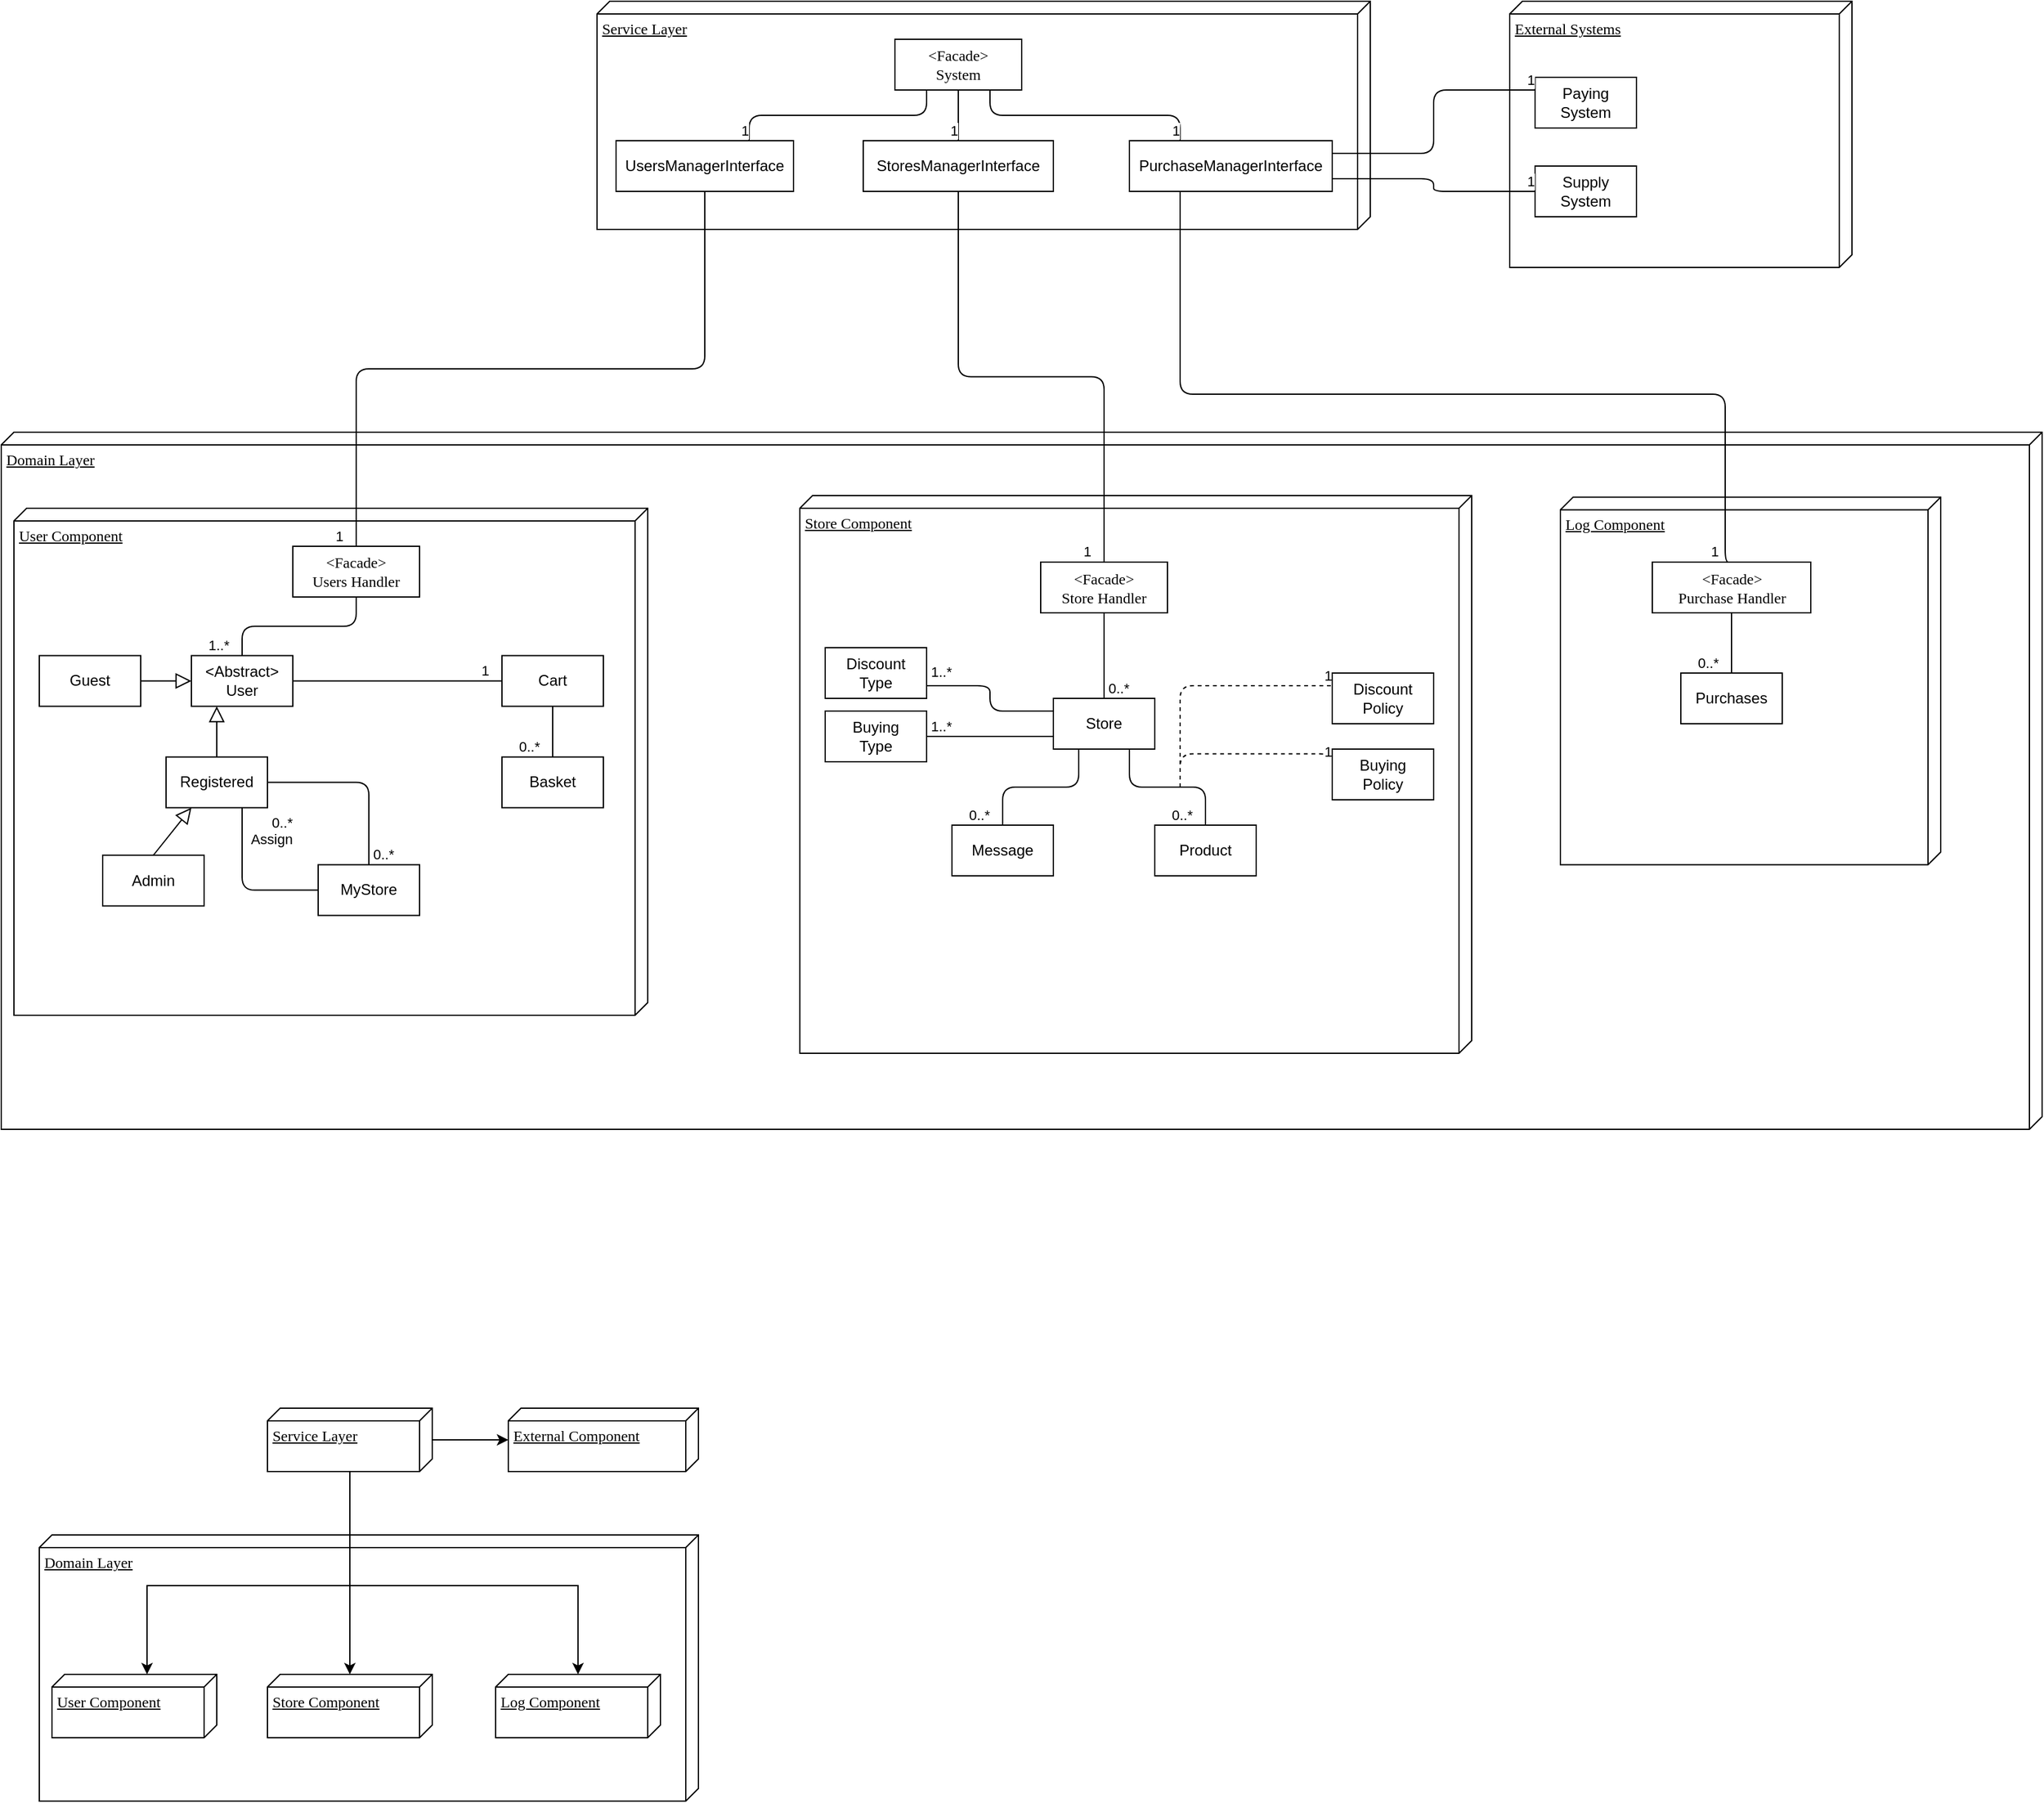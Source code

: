 <mxfile version="14.4.8" type="google"><diagram id="UFkaz0-nG9crANnGbjkB" name="Page-1"><mxGraphModel dx="1038" dy="1648" grid="1" gridSize="10" guides="1" tooltips="1" connect="1" arrows="1" fold="1" page="1" pageScale="1" pageWidth="850" pageHeight="1100" math="0" shadow="0"><root><mxCell id="0"/><mxCell id="1" parent="0"/><mxCell id="nAsPWPn1-mbtbSbgInxz-37" value="Domain Layer" style="verticalAlign=top;align=left;spacingTop=8;spacingLeft=2;spacingRight=12;shape=cube;size=10;direction=south;fontStyle=4;html=1;rounded=0;shadow=0;comic=0;labelBackgroundColor=none;strokeWidth=1;fontFamily=Verdana;fontSize=12" vertex="1" parent="1"><mxGeometry x="60" y="130" width="520" height="210" as="geometry"/></mxCell><mxCell id="325_IgsPmbMJhsMmilJK-38" value="External Systems" style="verticalAlign=top;align=left;spacingTop=8;spacingLeft=2;spacingRight=12;shape=cube;size=10;direction=south;fontStyle=4;html=1;rounded=0;shadow=0;comic=0;labelBackgroundColor=none;strokeWidth=1;fontFamily=Verdana;fontSize=12" parent="1" vertex="1"><mxGeometry x="1220" y="-1080" width="270" height="210" as="geometry"/></mxCell><mxCell id="325_IgsPmbMJhsMmilJK-17" value="Domain Layer" style="verticalAlign=top;align=left;spacingTop=8;spacingLeft=2;spacingRight=12;shape=cube;size=10;direction=south;fontStyle=4;html=1;rounded=0;shadow=0;comic=0;labelBackgroundColor=none;strokeWidth=1;fontFamily=Verdana;fontSize=12" parent="1" vertex="1"><mxGeometry x="30" y="-740" width="1610" height="550" as="geometry"/></mxCell><mxCell id="325_IgsPmbMJhsMmilJK-36" value="Supply&lt;br&gt;System" style="rounded=0;whiteSpace=wrap;html=1;" parent="1" vertex="1"><mxGeometry x="1240" y="-950" width="80" height="40" as="geometry"/></mxCell><mxCell id="325_IgsPmbMJhsMmilJK-37" value="Paying&lt;br&gt;System" style="rounded=0;whiteSpace=wrap;html=1;" parent="1" vertex="1"><mxGeometry x="1240" y="-1020" width="80" height="40" as="geometry"/></mxCell><mxCell id="a__TJJ_FYzjejBe1FO9T-1" value="Service Layer" style="verticalAlign=top;align=left;spacingTop=8;spacingLeft=2;spacingRight=12;shape=cube;size=10;direction=south;fontStyle=4;html=1;rounded=0;shadow=0;comic=0;labelBackgroundColor=none;strokeWidth=1;fontFamily=Verdana;fontSize=12" parent="1" vertex="1"><mxGeometry x="500" y="-1080" width="610" height="180" as="geometry"/></mxCell><mxCell id="a__TJJ_FYzjejBe1FO9T-5" value="StoresManagerInterface" style="rounded=0;whiteSpace=wrap;html=1;" parent="1" vertex="1"><mxGeometry x="710" y="-970" width="150" height="40" as="geometry"/></mxCell><mxCell id="a__TJJ_FYzjejBe1FO9T-6" value="UsersManagerInterface" style="rounded=0;whiteSpace=wrap;html=1;" parent="1" vertex="1"><mxGeometry x="515" y="-970" width="140" height="40" as="geometry"/></mxCell><mxCell id="a__TJJ_FYzjejBe1FO9T-7" value="PurchaseManagerInterface" style="rounded=0;whiteSpace=wrap;html=1;" parent="1" vertex="1"><mxGeometry x="920" y="-970" width="160" height="40" as="geometry"/></mxCell><mxCell id="a__TJJ_FYzjejBe1FO9T-12" value="Store Component" style="verticalAlign=top;align=left;spacingTop=8;spacingLeft=2;spacingRight=12;shape=cube;size=10;direction=south;fontStyle=4;html=1;rounded=0;shadow=0;comic=0;labelBackgroundColor=none;strokeWidth=1;fontFamily=Verdana;fontSize=12" parent="1" vertex="1"><mxGeometry x="660" y="-690" width="530" height="440" as="geometry"/></mxCell><mxCell id="325_IgsPmbMJhsMmilJK-32" value="Store" style="rounded=0;whiteSpace=wrap;html=1;" parent="1" vertex="1"><mxGeometry x="860" y="-530" width="80" height="40" as="geometry"/></mxCell><mxCell id="325_IgsPmbMJhsMmilJK-33" value="Product" style="rounded=0;whiteSpace=wrap;html=1;" parent="1" vertex="1"><mxGeometry x="940" y="-430" width="80" height="40" as="geometry"/></mxCell><mxCell id="a__TJJ_FYzjejBe1FO9T-13" value="" style="endArrow=none;html=1;edgeStyle=orthogonalEdgeStyle;exitX=0.75;exitY=1;exitDx=0;exitDy=0;entryX=0.5;entryY=0;entryDx=0;entryDy=0;" parent="1" source="325_IgsPmbMJhsMmilJK-32" target="325_IgsPmbMJhsMmilJK-33" edge="1"><mxGeometry relative="1" as="geometry"><mxPoint x="690" y="-533.75" as="sourcePoint"/><mxPoint x="690" y="-493.75" as="targetPoint"/></mxGeometry></mxCell><mxCell id="a__TJJ_FYzjejBe1FO9T-14" value="0..*" style="edgeLabel;resizable=0;html=1;align=right;verticalAlign=bottom;" parent="a__TJJ_FYzjejBe1FO9T-13" connectable="0" vertex="1"><mxGeometry x="1" relative="1" as="geometry"><mxPoint x="-10" as="offset"/></mxGeometry></mxCell><mxCell id="a__TJJ_FYzjejBe1FO9T-17" value="User Component" style="verticalAlign=top;align=left;spacingTop=8;spacingLeft=2;spacingRight=12;shape=cube;size=10;direction=south;fontStyle=4;html=1;rounded=0;shadow=0;comic=0;labelBackgroundColor=none;strokeWidth=1;fontFamily=Verdana;fontSize=12" parent="1" vertex="1"><mxGeometry x="40" y="-680" width="500" height="400" as="geometry"/></mxCell><mxCell id="325_IgsPmbMJhsMmilJK-1" value="Registered" style="rounded=0;whiteSpace=wrap;html=1;" parent="1" vertex="1"><mxGeometry x="160" y="-483.75" width="80" height="40" as="geometry"/></mxCell><mxCell id="325_IgsPmbMJhsMmilJK-2" value="Guest" style="rounded=0;whiteSpace=wrap;html=1;" parent="1" vertex="1"><mxGeometry x="60" y="-563.75" width="80" height="40" as="geometry"/></mxCell><mxCell id="325_IgsPmbMJhsMmilJK-6" value="&amp;lt;Abstract&amp;gt;&lt;br&gt;User" style="rounded=0;whiteSpace=wrap;html=1;" parent="1" vertex="1"><mxGeometry x="180" y="-563.75" width="80" height="40" as="geometry"/></mxCell><mxCell id="325_IgsPmbMJhsMmilJK-7" value="Admin" style="rounded=0;whiteSpace=wrap;html=1;" parent="1" vertex="1"><mxGeometry x="110" y="-406.25" width="80" height="40" as="geometry"/></mxCell><mxCell id="325_IgsPmbMJhsMmilJK-10" value="" style="endArrow=block;endSize=10;endFill=0;html=1;entryX=0.25;entryY=1;entryDx=0;entryDy=0;exitX=0.5;exitY=0;exitDx=0;exitDy=0;" parent="1" source="325_IgsPmbMJhsMmilJK-1" target="325_IgsPmbMJhsMmilJK-6" edge="1"><mxGeometry width="160" relative="1" as="geometry"><mxPoint x="160" y="-443.75" as="sourcePoint"/><mxPoint x="320" y="-443.75" as="targetPoint"/></mxGeometry></mxCell><mxCell id="325_IgsPmbMJhsMmilJK-11" value="" style="endArrow=block;endSize=10;endFill=0;html=1;exitX=1;exitY=0.5;exitDx=0;exitDy=0;entryX=0;entryY=0.5;entryDx=0;entryDy=0;" parent="1" source="325_IgsPmbMJhsMmilJK-2" target="325_IgsPmbMJhsMmilJK-6" edge="1"><mxGeometry width="160" relative="1" as="geometry"><mxPoint x="150" y="-473.75" as="sourcePoint"/><mxPoint x="360" y="-513.75" as="targetPoint"/></mxGeometry></mxCell><mxCell id="325_IgsPmbMJhsMmilJK-12" value="" style="endArrow=block;endSize=10;endFill=0;html=1;entryX=0.25;entryY=1;entryDx=0;entryDy=0;exitX=0.5;exitY=0;exitDx=0;exitDy=0;" parent="1" source="325_IgsPmbMJhsMmilJK-7" target="325_IgsPmbMJhsMmilJK-1" edge="1"><mxGeometry width="160" relative="1" as="geometry"><mxPoint x="150" y="-473.75" as="sourcePoint"/><mxPoint x="270" y="-513.75" as="targetPoint"/></mxGeometry></mxCell><mxCell id="325_IgsPmbMJhsMmilJK-19" value="Cart" style="rounded=0;whiteSpace=wrap;html=1;" parent="1" vertex="1"><mxGeometry x="425" y="-563.75" width="80" height="40" as="geometry"/></mxCell><mxCell id="325_IgsPmbMJhsMmilJK-20" value="Basket" style="rounded=0;whiteSpace=wrap;html=1;" parent="1" vertex="1"><mxGeometry x="425" y="-483.75" width="80" height="40" as="geometry"/></mxCell><mxCell id="325_IgsPmbMJhsMmilJK-23" value="" style="endArrow=none;html=1;edgeStyle=orthogonalEdgeStyle;exitX=1;exitY=0.5;exitDx=0;exitDy=0;entryX=0;entryY=0.5;entryDx=0;entryDy=0;" parent="1" source="325_IgsPmbMJhsMmilJK-6" target="325_IgsPmbMJhsMmilJK-19" edge="1"><mxGeometry relative="1" as="geometry"><mxPoint x="570" y="-464.25" as="sourcePoint"/><mxPoint x="730" y="-464.25" as="targetPoint"/></mxGeometry></mxCell><mxCell id="325_IgsPmbMJhsMmilJK-25" value="1" style="edgeLabel;resizable=0;html=1;align=right;verticalAlign=bottom;" parent="325_IgsPmbMJhsMmilJK-23" connectable="0" vertex="1"><mxGeometry x="1" relative="1" as="geometry"><mxPoint x="-10" as="offset"/></mxGeometry></mxCell><mxCell id="325_IgsPmbMJhsMmilJK-26" value="" style="endArrow=none;html=1;edgeStyle=orthogonalEdgeStyle;exitX=0.5;exitY=1;exitDx=0;exitDy=0;entryX=0.5;entryY=0;entryDx=0;entryDy=0;" parent="1" source="325_IgsPmbMJhsMmilJK-19" target="325_IgsPmbMJhsMmilJK-20" edge="1"><mxGeometry relative="1" as="geometry"><mxPoint x="440" y="-463.75" as="sourcePoint"/><mxPoint x="600" y="-463.75" as="targetPoint"/></mxGeometry></mxCell><mxCell id="325_IgsPmbMJhsMmilJK-28" value="0..*" style="edgeLabel;resizable=0;html=1;align=right;verticalAlign=bottom;" parent="325_IgsPmbMJhsMmilJK-26" connectable="0" vertex="1"><mxGeometry x="1" relative="1" as="geometry"><mxPoint x="-10" as="offset"/></mxGeometry></mxCell><mxCell id="325_IgsPmbMJhsMmilJK-40" value="&lt;span style=&quot;font-family: &amp;#34;verdana&amp;#34;&quot;&gt;&amp;lt;Facade&amp;gt;&lt;/span&gt;&lt;br style=&quot;font-family: &amp;#34;verdana&amp;#34;&quot;&gt;&lt;span style=&quot;font-family: &amp;#34;verdana&amp;#34;&quot;&gt;System&lt;/span&gt;" style="rounded=0;whiteSpace=wrap;html=1;" parent="1" vertex="1"><mxGeometry x="735" y="-1050" width="100" height="40" as="geometry"/></mxCell><mxCell id="325_IgsPmbMJhsMmilJK-15" value="&lt;span style=&quot;font-family: &amp;#34;verdana&amp;#34;&quot;&gt;&amp;lt;Facade&amp;gt;&lt;/span&gt;&lt;br style=&quot;font-family: &amp;#34;verdana&amp;#34;&quot;&gt;&lt;span style=&quot;font-family: &amp;#34;verdana&amp;#34;&quot;&gt;Users Handler&lt;/span&gt;" style="rounded=0;whiteSpace=wrap;html=1;" parent="1" vertex="1"><mxGeometry x="260" y="-650" width="100" height="40" as="geometry"/></mxCell><mxCell id="325_IgsPmbMJhsMmilJK-18" value="&lt;span style=&quot;font-family: &amp;#34;verdana&amp;#34;&quot;&gt;&amp;lt;Facade&amp;gt;&lt;/span&gt;&lt;br style=&quot;font-family: &amp;#34;verdana&amp;#34;&quot;&gt;&lt;span style=&quot;font-family: &amp;#34;verdana&amp;#34;&quot;&gt;Store Handler&lt;/span&gt;" style="rounded=0;whiteSpace=wrap;html=1;" parent="1" vertex="1"><mxGeometry x="850" y="-637.5" width="100" height="40" as="geometry"/></mxCell><mxCell id="a__TJJ_FYzjejBe1FO9T-18" value="" style="endArrow=none;html=1;edgeStyle=orthogonalEdgeStyle;exitX=0.5;exitY=1;exitDx=0;exitDy=0;entryX=0.5;entryY=0;entryDx=0;entryDy=0;" parent="1" source="325_IgsPmbMJhsMmilJK-18" target="325_IgsPmbMJhsMmilJK-32" edge="1"><mxGeometry relative="1" as="geometry"><mxPoint x="920" y="-587.5" as="sourcePoint"/><mxPoint x="920" y="-520" as="targetPoint"/></mxGeometry></mxCell><mxCell id="a__TJJ_FYzjejBe1FO9T-19" value="0..*" style="edgeLabel;resizable=0;html=1;align=right;verticalAlign=bottom;" parent="a__TJJ_FYzjejBe1FO9T-18" connectable="0" vertex="1"><mxGeometry x="1" relative="1" as="geometry"><mxPoint x="20.59" as="offset"/></mxGeometry></mxCell><mxCell id="a__TJJ_FYzjejBe1FO9T-20" value="" style="endArrow=none;html=1;edgeStyle=orthogonalEdgeStyle;exitX=0.5;exitY=1;exitDx=0;exitDy=0;entryX=0.5;entryY=0;entryDx=0;entryDy=0;" parent="1" source="325_IgsPmbMJhsMmilJK-15" target="325_IgsPmbMJhsMmilJK-6" edge="1"><mxGeometry relative="1" as="geometry"><mxPoint x="450" y="-513.75" as="sourcePoint"/><mxPoint x="450" y="-473.75" as="targetPoint"/></mxGeometry></mxCell><mxCell id="a__TJJ_FYzjejBe1FO9T-21" value="1..*" style="edgeLabel;resizable=0;html=1;align=right;verticalAlign=bottom;" parent="a__TJJ_FYzjejBe1FO9T-20" connectable="0" vertex="1"><mxGeometry x="1" relative="1" as="geometry"><mxPoint x="-10" as="offset"/></mxGeometry></mxCell><mxCell id="325_IgsPmbMJhsMmilJK-34" value="Buying&lt;br&gt;Type" style="rounded=0;whiteSpace=wrap;html=1;" parent="1" vertex="1"><mxGeometry x="680" y="-520" width="80" height="40" as="geometry"/></mxCell><mxCell id="325_IgsPmbMJhsMmilJK-35" value="Discount&lt;br&gt;Type" style="rounded=0;whiteSpace=wrap;html=1;" parent="1" vertex="1"><mxGeometry x="680" y="-570" width="80" height="40" as="geometry"/></mxCell><mxCell id="a__TJJ_FYzjejBe1FO9T-29" value="Message" style="rounded=0;whiteSpace=wrap;html=1;" parent="1" vertex="1"><mxGeometry x="780" y="-430" width="80" height="40" as="geometry"/></mxCell><mxCell id="a__TJJ_FYzjejBe1FO9T-30" value="" style="endArrow=none;html=1;edgeStyle=orthogonalEdgeStyle;exitX=0.25;exitY=1;exitDx=0;exitDy=0;entryX=0.5;entryY=0;entryDx=0;entryDy=0;" parent="1" source="325_IgsPmbMJhsMmilJK-32" target="a__TJJ_FYzjejBe1FO9T-29" edge="1"><mxGeometry relative="1" as="geometry"><mxPoint x="910" y="-480" as="sourcePoint"/><mxPoint x="1050" y="-410" as="targetPoint"/></mxGeometry></mxCell><mxCell id="a__TJJ_FYzjejBe1FO9T-31" value="0..*" style="edgeLabel;resizable=0;html=1;align=right;verticalAlign=bottom;" parent="a__TJJ_FYzjejBe1FO9T-30" connectable="0" vertex="1"><mxGeometry x="1" relative="1" as="geometry"><mxPoint x="-10" as="offset"/></mxGeometry></mxCell><mxCell id="nAsPWPn1-mbtbSbgInxz-1" value="" style="endArrow=none;html=1;edgeStyle=orthogonalEdgeStyle;exitX=0.5;exitY=1;exitDx=0;exitDy=0;entryX=0.5;entryY=0;entryDx=0;entryDy=0;" edge="1" parent="1" source="a__TJJ_FYzjejBe1FO9T-5" target="325_IgsPmbMJhsMmilJK-18"><mxGeometry relative="1" as="geometry"><mxPoint x="270" y="-533.75" as="sourcePoint"/><mxPoint x="435" y="-533.75" as="targetPoint"/></mxGeometry></mxCell><mxCell id="nAsPWPn1-mbtbSbgInxz-2" value="1" style="edgeLabel;resizable=0;html=1;align=right;verticalAlign=bottom;" connectable="0" vertex="1" parent="nAsPWPn1-mbtbSbgInxz-1"><mxGeometry x="1" relative="1" as="geometry"><mxPoint x="-10" as="offset"/></mxGeometry></mxCell><mxCell id="nAsPWPn1-mbtbSbgInxz-3" value="" style="endArrow=none;html=1;edgeStyle=orthogonalEdgeStyle;exitX=0.5;exitY=1;exitDx=0;exitDy=0;entryX=0.5;entryY=0;entryDx=0;entryDy=0;" edge="1" parent="1" source="a__TJJ_FYzjejBe1FO9T-6" target="325_IgsPmbMJhsMmilJK-15"><mxGeometry relative="1" as="geometry"><mxPoint x="655" y="-870.0" as="sourcePoint"/><mxPoint x="1100" y="-627.5" as="targetPoint"/></mxGeometry></mxCell><mxCell id="nAsPWPn1-mbtbSbgInxz-4" value="1" style="edgeLabel;resizable=0;html=1;align=right;verticalAlign=bottom;" connectable="0" vertex="1" parent="nAsPWPn1-mbtbSbgInxz-3"><mxGeometry x="1" relative="1" as="geometry"><mxPoint x="-10" as="offset"/></mxGeometry></mxCell><mxCell id="nAsPWPn1-mbtbSbgInxz-11" value="Log Component" style="verticalAlign=top;align=left;spacingTop=8;spacingLeft=2;spacingRight=12;shape=cube;size=10;direction=south;fontStyle=4;html=1;rounded=0;shadow=0;comic=0;labelBackgroundColor=none;strokeWidth=1;fontFamily=Verdana;fontSize=12" vertex="1" parent="1"><mxGeometry x="1260" y="-688.75" width="300" height="290" as="geometry"/></mxCell><mxCell id="325_IgsPmbMJhsMmilJK-47" value="Purchases" style="rounded=0;whiteSpace=wrap;html=1;" parent="1" vertex="1"><mxGeometry x="1355" y="-550" width="80" height="40" as="geometry"/></mxCell><mxCell id="nAsPWPn1-mbtbSbgInxz-12" value="&lt;span style=&quot;font-family: &amp;#34;verdana&amp;#34;&quot;&gt;&amp;lt;Facade&amp;gt;&lt;/span&gt;&lt;br style=&quot;font-family: &amp;#34;verdana&amp;#34;&quot;&gt;&lt;span style=&quot;font-family: &amp;#34;verdana&amp;#34;&quot;&gt;Purchase Handler&lt;/span&gt;" style="rounded=0;whiteSpace=wrap;html=1;" vertex="1" parent="1"><mxGeometry x="1332.5" y="-637.5" width="125" height="40" as="geometry"/></mxCell><mxCell id="nAsPWPn1-mbtbSbgInxz-15" value="" style="endArrow=none;html=1;edgeStyle=orthogonalEdgeStyle;exitX=0.25;exitY=1;exitDx=0;exitDy=0;entryX=0.5;entryY=0;entryDx=0;entryDy=0;" edge="1" parent="1" source="a__TJJ_FYzjejBe1FO9T-7" target="nAsPWPn1-mbtbSbgInxz-12"><mxGeometry relative="1" as="geometry"><mxPoint x="990" y="-850.0" as="sourcePoint"/><mxPoint x="1305" y="-750.0" as="targetPoint"/><Array as="points"><mxPoint x="960" y="-770"/><mxPoint x="1390" y="-770"/><mxPoint x="1390" y="-637"/></Array></mxGeometry></mxCell><mxCell id="nAsPWPn1-mbtbSbgInxz-16" value="1" style="edgeLabel;resizable=0;html=1;align=right;verticalAlign=bottom;" connectable="0" vertex="1" parent="nAsPWPn1-mbtbSbgInxz-15"><mxGeometry x="1" relative="1" as="geometry"><mxPoint x="-10" as="offset"/></mxGeometry></mxCell><mxCell id="nAsPWPn1-mbtbSbgInxz-19" value="" style="endArrow=none;html=1;edgeStyle=orthogonalEdgeStyle;exitX=0.5;exitY=1;exitDx=0;exitDy=0;entryX=0.5;entryY=0;entryDx=0;entryDy=0;" edge="1" parent="1" source="nAsPWPn1-mbtbSbgInxz-12" target="325_IgsPmbMJhsMmilJK-47"><mxGeometry relative="1" as="geometry"><mxPoint x="960" y="-480" as="sourcePoint"/><mxPoint x="1040" y="-420" as="targetPoint"/></mxGeometry></mxCell><mxCell id="nAsPWPn1-mbtbSbgInxz-20" value="0..*" style="edgeLabel;resizable=0;html=1;align=right;verticalAlign=bottom;" connectable="0" vertex="1" parent="nAsPWPn1-mbtbSbgInxz-19"><mxGeometry x="1" relative="1" as="geometry"><mxPoint x="-10" as="offset"/></mxGeometry></mxCell><mxCell id="nAsPWPn1-mbtbSbgInxz-23" value="MyStore" style="rounded=0;whiteSpace=wrap;html=1;" vertex="1" parent="1"><mxGeometry x="280" y="-398.75" width="80" height="40" as="geometry"/></mxCell><mxCell id="nAsPWPn1-mbtbSbgInxz-24" value="" style="endArrow=none;html=1;edgeStyle=orthogonalEdgeStyle;exitX=1;exitY=0.5;exitDx=0;exitDy=0;entryX=0.5;entryY=0;entryDx=0;entryDy=0;" edge="1" parent="1" source="325_IgsPmbMJhsMmilJK-1" target="nAsPWPn1-mbtbSbgInxz-23"><mxGeometry relative="1" as="geometry"><mxPoint x="475" y="-513.75" as="sourcePoint"/><mxPoint x="475" y="-473.75" as="targetPoint"/></mxGeometry></mxCell><mxCell id="nAsPWPn1-mbtbSbgInxz-25" value="0..*" style="edgeLabel;resizable=0;html=1;align=right;verticalAlign=bottom;" connectable="0" vertex="1" parent="nAsPWPn1-mbtbSbgInxz-24"><mxGeometry x="1" relative="1" as="geometry"><mxPoint x="20" y="-0.05" as="offset"/></mxGeometry></mxCell><mxCell id="nAsPWPn1-mbtbSbgInxz-26" value="" style="endArrow=none;html=1;edgeStyle=orthogonalEdgeStyle;exitX=0;exitY=0.5;exitDx=0;exitDy=0;entryX=0.75;entryY=1;entryDx=0;entryDy=0;" edge="1" parent="1" source="nAsPWPn1-mbtbSbgInxz-23" target="325_IgsPmbMJhsMmilJK-1"><mxGeometry relative="1" as="geometry"><mxPoint x="250" y="-453.75" as="sourcePoint"/><mxPoint x="310" y="-396.25" as="targetPoint"/></mxGeometry></mxCell><mxCell id="nAsPWPn1-mbtbSbgInxz-27" value="0..*&lt;br&gt;Assign" style="edgeLabel;resizable=0;html=1;align=right;verticalAlign=bottom;" connectable="0" vertex="1" parent="nAsPWPn1-mbtbSbgInxz-26"><mxGeometry x="1" relative="1" as="geometry"><mxPoint x="40" y="33.67" as="offset"/></mxGeometry></mxCell><mxCell id="nAsPWPn1-mbtbSbgInxz-28" value="" style="endArrow=none;html=1;edgeStyle=orthogonalEdgeStyle;exitX=0;exitY=0.75;exitDx=0;exitDy=0;entryX=1;entryY=0.5;entryDx=0;entryDy=0;" edge="1" parent="1" source="325_IgsPmbMJhsMmilJK-32" target="325_IgsPmbMJhsMmilJK-34"><mxGeometry relative="1" as="geometry"><mxPoint x="270" y="-533.75" as="sourcePoint"/><mxPoint x="435" y="-533.75" as="targetPoint"/></mxGeometry></mxCell><mxCell id="nAsPWPn1-mbtbSbgInxz-29" value="1..*" style="edgeLabel;resizable=0;html=1;align=right;verticalAlign=bottom;" connectable="0" vertex="1" parent="nAsPWPn1-mbtbSbgInxz-28"><mxGeometry x="1" relative="1" as="geometry"><mxPoint x="20" as="offset"/></mxGeometry></mxCell><mxCell id="nAsPWPn1-mbtbSbgInxz-30" value="" style="endArrow=none;html=1;edgeStyle=orthogonalEdgeStyle;exitX=0;exitY=0.25;exitDx=0;exitDy=0;entryX=1;entryY=0.75;entryDx=0;entryDy=0;" edge="1" parent="1" source="325_IgsPmbMJhsMmilJK-32" target="325_IgsPmbMJhsMmilJK-35"><mxGeometry relative="1" as="geometry"><mxPoint x="280" y="-523.75" as="sourcePoint"/><mxPoint x="445" y="-523.75" as="targetPoint"/></mxGeometry></mxCell><mxCell id="nAsPWPn1-mbtbSbgInxz-31" value="1..*" style="edgeLabel;resizable=0;html=1;align=right;verticalAlign=bottom;" connectable="0" vertex="1" parent="nAsPWPn1-mbtbSbgInxz-30"><mxGeometry x="1" relative="1" as="geometry"><mxPoint x="20" y="-2.5" as="offset"/></mxGeometry></mxCell><mxCell id="nAsPWPn1-mbtbSbgInxz-40" style="edgeStyle=orthogonalEdgeStyle;rounded=0;orthogonalLoop=1;jettySize=auto;html=1;" edge="1" parent="1" source="nAsPWPn1-mbtbSbgInxz-32" target="nAsPWPn1-mbtbSbgInxz-38"><mxGeometry relative="1" as="geometry"/></mxCell><mxCell id="nAsPWPn1-mbtbSbgInxz-41" style="edgeStyle=orthogonalEdgeStyle;rounded=0;orthogonalLoop=1;jettySize=auto;html=1;" edge="1" parent="1" source="nAsPWPn1-mbtbSbgInxz-32" target="nAsPWPn1-mbtbSbgInxz-39"><mxGeometry relative="1" as="geometry"><Array as="points"><mxPoint x="305" y="170"/><mxPoint x="145" y="170"/></Array></mxGeometry></mxCell><mxCell id="nAsPWPn1-mbtbSbgInxz-42" style="edgeStyle=orthogonalEdgeStyle;rounded=0;orthogonalLoop=1;jettySize=auto;html=1;" edge="1" parent="1" source="nAsPWPn1-mbtbSbgInxz-32" target="nAsPWPn1-mbtbSbgInxz-36"><mxGeometry relative="1" as="geometry"><Array as="points"><mxPoint x="305" y="170"/><mxPoint x="485" y="170"/></Array></mxGeometry></mxCell><mxCell id="nAsPWPn1-mbtbSbgInxz-44" style="edgeStyle=orthogonalEdgeStyle;rounded=0;orthogonalLoop=1;jettySize=auto;html=1;strokeColor=#000000;" edge="1" parent="1" source="nAsPWPn1-mbtbSbgInxz-32" target="nAsPWPn1-mbtbSbgInxz-35"><mxGeometry relative="1" as="geometry"/></mxCell><mxCell id="nAsPWPn1-mbtbSbgInxz-32" value="Service Layer" style="verticalAlign=top;align=left;spacingTop=8;spacingLeft=2;spacingRight=12;shape=cube;size=10;direction=south;fontStyle=4;html=1;rounded=0;shadow=0;comic=0;labelBackgroundColor=none;strokeWidth=1;fontFamily=Verdana;fontSize=12" vertex="1" parent="1"><mxGeometry x="240" y="30" width="130" height="50" as="geometry"/></mxCell><mxCell id="nAsPWPn1-mbtbSbgInxz-35" value="External Component" style="verticalAlign=top;align=left;spacingTop=8;spacingLeft=2;spacingRight=12;shape=cube;size=10;direction=south;fontStyle=4;html=1;rounded=0;shadow=0;comic=0;labelBackgroundColor=none;strokeWidth=1;fontFamily=Verdana;fontSize=12" vertex="1" parent="1"><mxGeometry x="430" y="30" width="150" height="50" as="geometry"/></mxCell><mxCell id="nAsPWPn1-mbtbSbgInxz-36" value="Log Component" style="verticalAlign=top;align=left;spacingTop=8;spacingLeft=2;spacingRight=12;shape=cube;size=10;direction=south;fontStyle=4;html=1;rounded=0;shadow=0;comic=0;labelBackgroundColor=none;strokeWidth=1;fontFamily=Verdana;fontSize=12" vertex="1" parent="1"><mxGeometry x="420" y="240" width="130" height="50" as="geometry"/></mxCell><mxCell id="nAsPWPn1-mbtbSbgInxz-38" value="Store Component" style="verticalAlign=top;align=left;spacingTop=8;spacingLeft=2;spacingRight=12;shape=cube;size=10;direction=south;fontStyle=4;html=1;rounded=0;shadow=0;comic=0;labelBackgroundColor=none;strokeWidth=1;fontFamily=Verdana;fontSize=12" vertex="1" parent="1"><mxGeometry x="240" y="240" width="130" height="50" as="geometry"/></mxCell><mxCell id="nAsPWPn1-mbtbSbgInxz-39" value="User Component" style="verticalAlign=top;align=left;spacingTop=8;spacingLeft=2;spacingRight=12;shape=cube;size=10;direction=south;fontStyle=4;html=1;rounded=0;shadow=0;comic=0;labelBackgroundColor=none;strokeWidth=1;fontFamily=Verdana;fontSize=12" vertex="1" parent="1"><mxGeometry x="70" y="240" width="130" height="50" as="geometry"/></mxCell><mxCell id="nAsPWPn1-mbtbSbgInxz-47" value="" style="endArrow=none;html=1;edgeStyle=orthogonalEdgeStyle;strokeColor=#000000;exitX=1;exitY=0.25;exitDx=0;exitDy=0;entryX=0;entryY=0.25;entryDx=0;entryDy=0;" edge="1" parent="1" source="a__TJJ_FYzjejBe1FO9T-7" target="325_IgsPmbMJhsMmilJK-37"><mxGeometry relative="1" as="geometry"><mxPoint x="1080" y="-930" as="sourcePoint"/><mxPoint x="1240" y="-930" as="targetPoint"/></mxGeometry></mxCell><mxCell id="nAsPWPn1-mbtbSbgInxz-49" value="1" style="edgeLabel;resizable=0;html=1;align=right;verticalAlign=bottom;" connectable="0" vertex="1" parent="nAsPWPn1-mbtbSbgInxz-47"><mxGeometry x="1" relative="1" as="geometry"/></mxCell><mxCell id="nAsPWPn1-mbtbSbgInxz-50" value="" style="endArrow=none;html=1;edgeStyle=orthogonalEdgeStyle;strokeColor=#000000;exitX=1;exitY=0.75;exitDx=0;exitDy=0;entryX=0;entryY=0.5;entryDx=0;entryDy=0;" edge="1" parent="1" source="a__TJJ_FYzjejBe1FO9T-7" target="325_IgsPmbMJhsMmilJK-36"><mxGeometry relative="1" as="geometry"><mxPoint x="1090" y="-980.0" as="sourcePoint"/><mxPoint x="1250" y="-1000.0" as="targetPoint"/></mxGeometry></mxCell><mxCell id="nAsPWPn1-mbtbSbgInxz-52" value="1" style="edgeLabel;resizable=0;html=1;align=right;verticalAlign=bottom;" connectable="0" vertex="1" parent="nAsPWPn1-mbtbSbgInxz-50"><mxGeometry x="1" relative="1" as="geometry"/></mxCell><mxCell id="nAsPWPn1-mbtbSbgInxz-54" value="" style="endArrow=none;html=1;edgeStyle=orthogonalEdgeStyle;dashed=1;entryX=0;entryY=0.25;entryDx=0;entryDy=0;" edge="1" parent="1" target="nAsPWPn1-mbtbSbgInxz-57"><mxGeometry relative="1" as="geometry"><mxPoint x="960" y="-460" as="sourcePoint"/><mxPoint x="1080" y="-510" as="targetPoint"/><Array as="points"><mxPoint x="960" y="-540"/></Array></mxGeometry></mxCell><mxCell id="nAsPWPn1-mbtbSbgInxz-56" value="1" style="edgeLabel;resizable=0;html=1;align=right;verticalAlign=bottom;" connectable="0" vertex="1" parent="nAsPWPn1-mbtbSbgInxz-54"><mxGeometry x="1" relative="1" as="geometry"/></mxCell><mxCell id="nAsPWPn1-mbtbSbgInxz-57" value="Discount&lt;br&gt;Policy" style="rounded=0;whiteSpace=wrap;html=1;" vertex="1" parent="1"><mxGeometry x="1080" y="-550" width="80" height="40" as="geometry"/></mxCell><mxCell id="nAsPWPn1-mbtbSbgInxz-58" value="" style="endArrow=none;html=1;edgeStyle=orthogonalEdgeStyle;dashed=1;entryX=0;entryY=0.25;entryDx=0;entryDy=0;" edge="1" parent="1" target="nAsPWPn1-mbtbSbgInxz-60"><mxGeometry relative="1" as="geometry"><mxPoint x="960" y="-460" as="sourcePoint"/><mxPoint x="1080" y="-456.25" as="targetPoint"/><Array as="points"><mxPoint x="960" y="-486.25"/></Array></mxGeometry></mxCell><mxCell id="nAsPWPn1-mbtbSbgInxz-59" value="1" style="edgeLabel;resizable=0;html=1;align=right;verticalAlign=bottom;" connectable="0" vertex="1" parent="nAsPWPn1-mbtbSbgInxz-58"><mxGeometry x="1" relative="1" as="geometry"/></mxCell><mxCell id="nAsPWPn1-mbtbSbgInxz-60" value="Buying&lt;br&gt;Policy" style="rounded=0;whiteSpace=wrap;html=1;" vertex="1" parent="1"><mxGeometry x="1080" y="-490" width="80" height="40" as="geometry"/></mxCell><mxCell id="nAsPWPn1-mbtbSbgInxz-61" value="" style="endArrow=none;html=1;edgeStyle=orthogonalEdgeStyle;strokeColor=#000000;exitX=0.25;exitY=1;exitDx=0;exitDy=0;entryX=0.75;entryY=0;entryDx=0;entryDy=0;" edge="1" parent="1" source="325_IgsPmbMJhsMmilJK-40" target="a__TJJ_FYzjejBe1FO9T-6"><mxGeometry relative="1" as="geometry"><mxPoint x="780" y="-880" as="sourcePoint"/><mxPoint x="940" y="-880" as="targetPoint"/></mxGeometry></mxCell><mxCell id="nAsPWPn1-mbtbSbgInxz-63" value="1" style="edgeLabel;resizable=0;html=1;align=right;verticalAlign=bottom;" connectable="0" vertex="1" parent="nAsPWPn1-mbtbSbgInxz-61"><mxGeometry x="1" relative="1" as="geometry"/></mxCell><mxCell id="nAsPWPn1-mbtbSbgInxz-64" value="" style="endArrow=none;html=1;edgeStyle=orthogonalEdgeStyle;strokeColor=#000000;exitX=0.5;exitY=1;exitDx=0;exitDy=0;entryX=0.5;entryY=0;entryDx=0;entryDy=0;" edge="1" parent="1" source="325_IgsPmbMJhsMmilJK-40" target="a__TJJ_FYzjejBe1FO9T-5"><mxGeometry relative="1" as="geometry"><mxPoint x="770" y="-1000" as="sourcePoint"/><mxPoint x="630" y="-960" as="targetPoint"/></mxGeometry></mxCell><mxCell id="nAsPWPn1-mbtbSbgInxz-65" value="1" style="edgeLabel;resizable=0;html=1;align=right;verticalAlign=bottom;" connectable="0" vertex="1" parent="nAsPWPn1-mbtbSbgInxz-64"><mxGeometry x="1" relative="1" as="geometry"/></mxCell><mxCell id="nAsPWPn1-mbtbSbgInxz-66" value="" style="endArrow=none;html=1;edgeStyle=orthogonalEdgeStyle;strokeColor=#000000;exitX=0.75;exitY=1;exitDx=0;exitDy=0;entryX=0.25;entryY=0;entryDx=0;entryDy=0;" edge="1" parent="1" source="325_IgsPmbMJhsMmilJK-40" target="a__TJJ_FYzjejBe1FO9T-7"><mxGeometry relative="1" as="geometry"><mxPoint x="780" y="-990" as="sourcePoint"/><mxPoint x="640" y="-950" as="targetPoint"/></mxGeometry></mxCell><mxCell id="nAsPWPn1-mbtbSbgInxz-67" value="1" style="edgeLabel;resizable=0;html=1;align=right;verticalAlign=bottom;" connectable="0" vertex="1" parent="nAsPWPn1-mbtbSbgInxz-66"><mxGeometry x="1" relative="1" as="geometry"/></mxCell></root></mxGraphModel></diagram></mxfile>